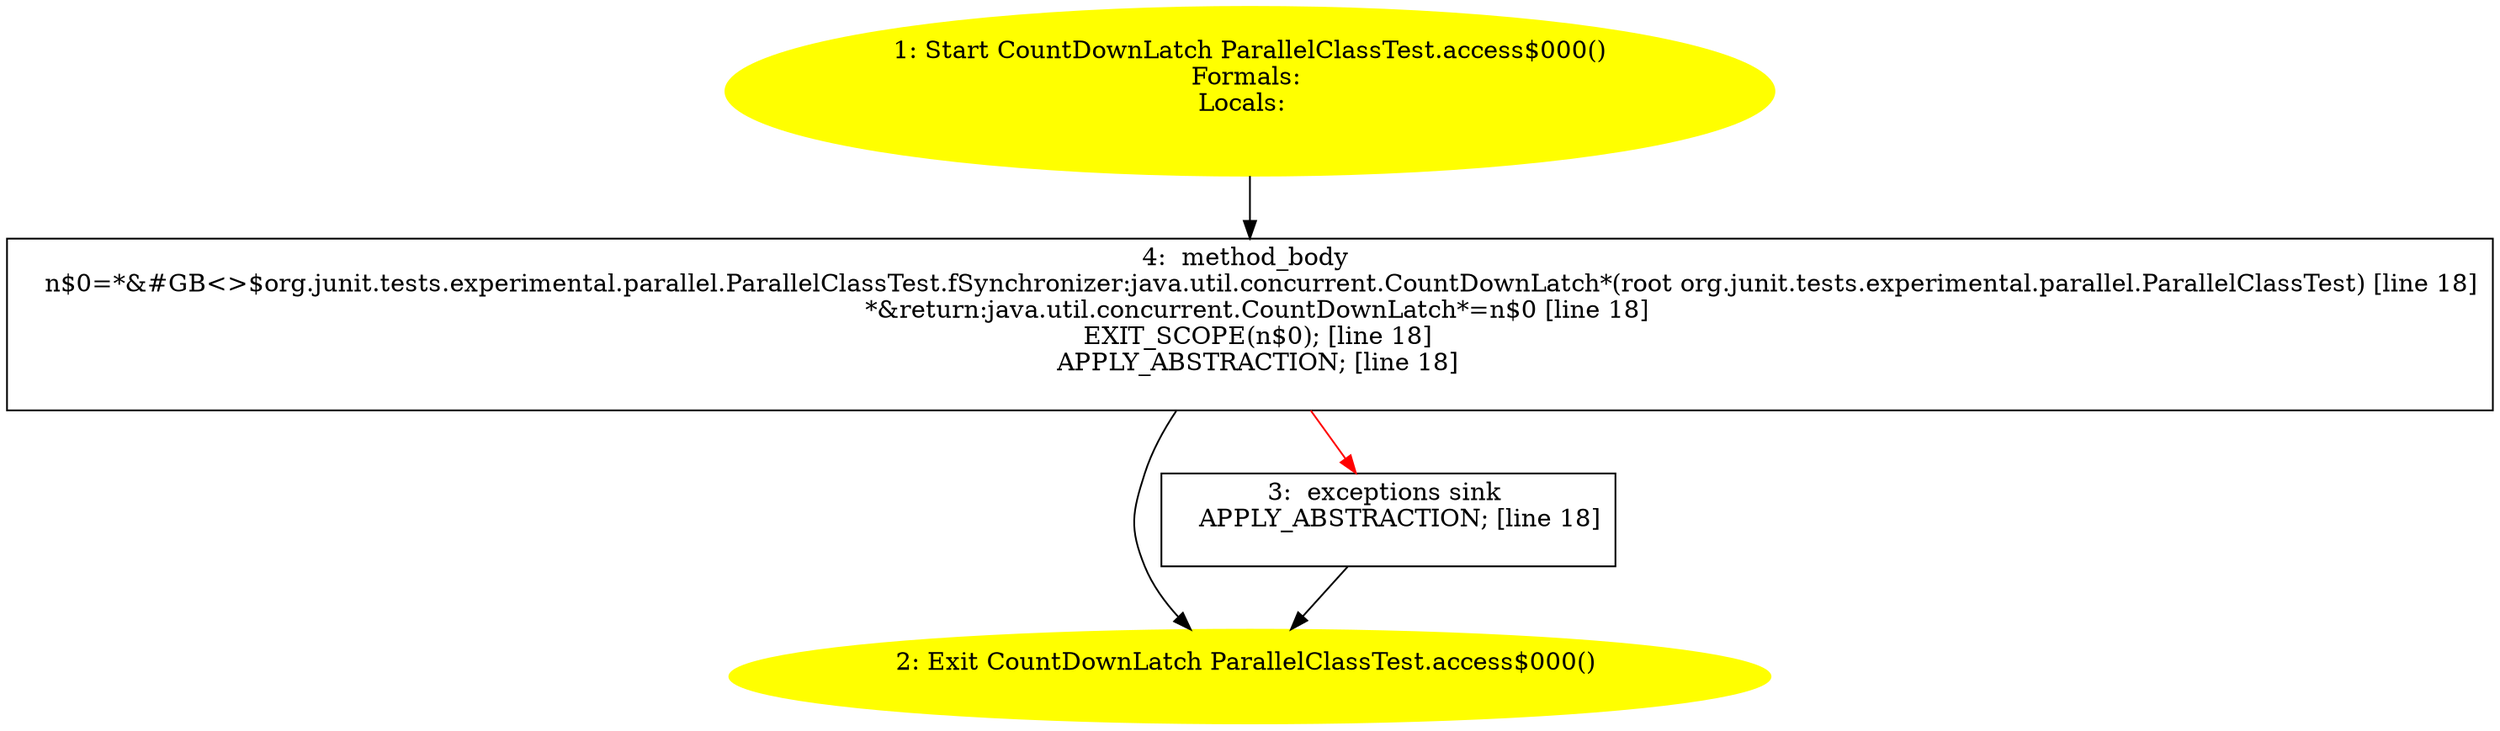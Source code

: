/* @generated */
digraph cfg {
"org.junit.tests.experimental.parallel.ParallelClassTest.access$000():java.util.concurrent.CountDownL.4779f2931612f76856e7ce0763037679_1" [label="1: Start CountDownLatch ParallelClassTest.access$000()\nFormals: \nLocals:  \n  " color=yellow style=filled]
	

	 "org.junit.tests.experimental.parallel.ParallelClassTest.access$000():java.util.concurrent.CountDownL.4779f2931612f76856e7ce0763037679_1" -> "org.junit.tests.experimental.parallel.ParallelClassTest.access$000():java.util.concurrent.CountDownL.4779f2931612f76856e7ce0763037679_4" ;
"org.junit.tests.experimental.parallel.ParallelClassTest.access$000():java.util.concurrent.CountDownL.4779f2931612f76856e7ce0763037679_2" [label="2: Exit CountDownLatch ParallelClassTest.access$000() \n  " color=yellow style=filled]
	

"org.junit.tests.experimental.parallel.ParallelClassTest.access$000():java.util.concurrent.CountDownL.4779f2931612f76856e7ce0763037679_3" [label="3:  exceptions sink \n   APPLY_ABSTRACTION; [line 18]\n " shape="box"]
	

	 "org.junit.tests.experimental.parallel.ParallelClassTest.access$000():java.util.concurrent.CountDownL.4779f2931612f76856e7ce0763037679_3" -> "org.junit.tests.experimental.parallel.ParallelClassTest.access$000():java.util.concurrent.CountDownL.4779f2931612f76856e7ce0763037679_2" ;
"org.junit.tests.experimental.parallel.ParallelClassTest.access$000():java.util.concurrent.CountDownL.4779f2931612f76856e7ce0763037679_4" [label="4:  method_body \n   n$0=*&#GB<>$org.junit.tests.experimental.parallel.ParallelClassTest.fSynchronizer:java.util.concurrent.CountDownLatch*(root org.junit.tests.experimental.parallel.ParallelClassTest) [line 18]\n  *&return:java.util.concurrent.CountDownLatch*=n$0 [line 18]\n  EXIT_SCOPE(n$0); [line 18]\n  APPLY_ABSTRACTION; [line 18]\n " shape="box"]
	

	 "org.junit.tests.experimental.parallel.ParallelClassTest.access$000():java.util.concurrent.CountDownL.4779f2931612f76856e7ce0763037679_4" -> "org.junit.tests.experimental.parallel.ParallelClassTest.access$000():java.util.concurrent.CountDownL.4779f2931612f76856e7ce0763037679_2" ;
	 "org.junit.tests.experimental.parallel.ParallelClassTest.access$000():java.util.concurrent.CountDownL.4779f2931612f76856e7ce0763037679_4" -> "org.junit.tests.experimental.parallel.ParallelClassTest.access$000():java.util.concurrent.CountDownL.4779f2931612f76856e7ce0763037679_3" [color="red" ];
}

